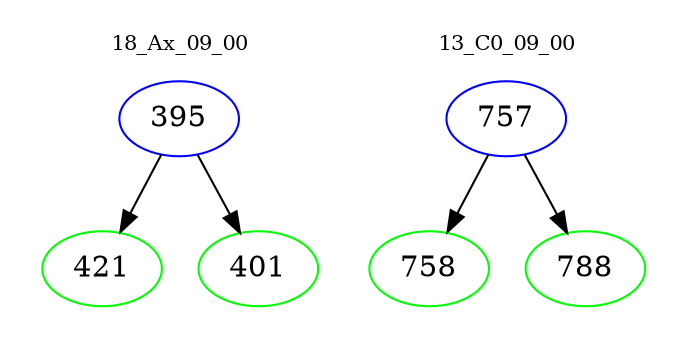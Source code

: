 digraph{
subgraph cluster_0 {
color = white
label = "18_Ax_09_00";
fontsize=10;
T0_395 [label="395", color="blue"]
T0_395 -> T0_421 [color="black"]
T0_421 [label="421", color="green"]
T0_395 -> T0_401 [color="black"]
T0_401 [label="401", color="green"]
}
subgraph cluster_1 {
color = white
label = "13_C0_09_00";
fontsize=10;
T1_757 [label="757", color="blue"]
T1_757 -> T1_758 [color="black"]
T1_758 [label="758", color="green"]
T1_757 -> T1_788 [color="black"]
T1_788 [label="788", color="green"]
}
}
